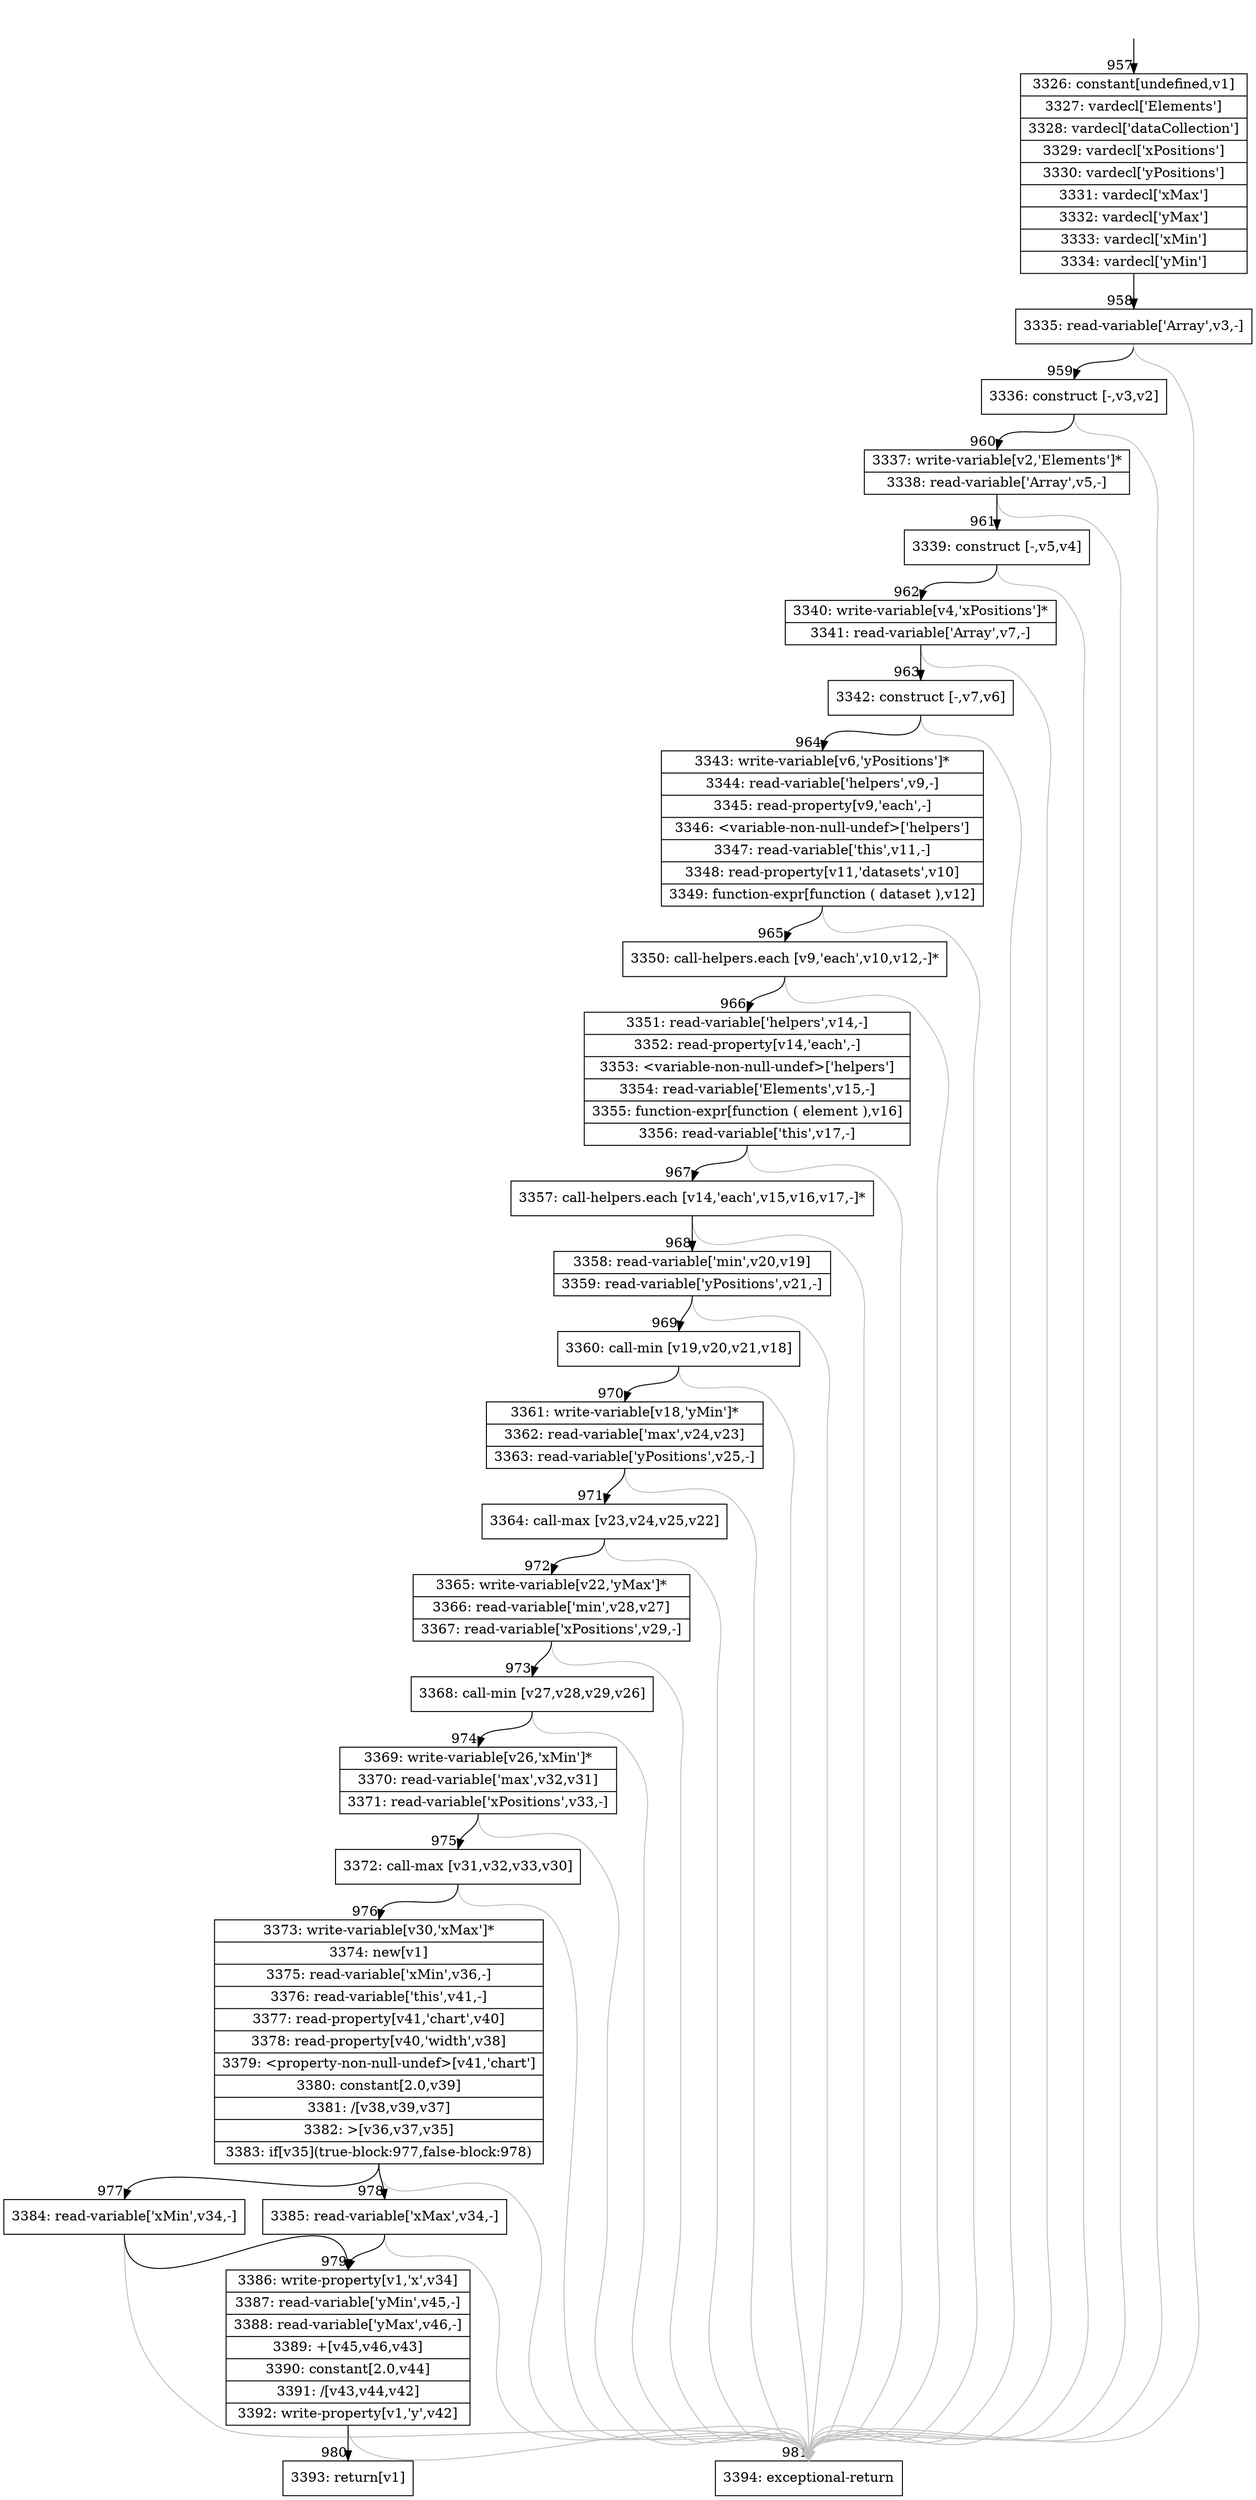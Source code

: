 digraph {
rankdir="TD"
BB_entry104[shape=none,label=""];
BB_entry104 -> BB957 [tailport=s, headport=n, headlabel="    957"]
BB957 [shape=record label="{3326: constant[undefined,v1]|3327: vardecl['Elements']|3328: vardecl['dataCollection']|3329: vardecl['xPositions']|3330: vardecl['yPositions']|3331: vardecl['xMax']|3332: vardecl['yMax']|3333: vardecl['xMin']|3334: vardecl['yMin']}" ] 
BB957 -> BB958 [tailport=s, headport=n, headlabel="      958"]
BB958 [shape=record label="{3335: read-variable['Array',v3,-]}" ] 
BB958 -> BB959 [tailport=s, headport=n, headlabel="      959"]
BB958 -> BB981 [tailport=s, headport=n, color=gray, headlabel="      981"]
BB959 [shape=record label="{3336: construct [-,v3,v2]}" ] 
BB959 -> BB960 [tailport=s, headport=n, headlabel="      960"]
BB959 -> BB981 [tailport=s, headport=n, color=gray]
BB960 [shape=record label="{3337: write-variable[v2,'Elements']*|3338: read-variable['Array',v5,-]}" ] 
BB960 -> BB961 [tailport=s, headport=n, headlabel="      961"]
BB960 -> BB981 [tailport=s, headport=n, color=gray]
BB961 [shape=record label="{3339: construct [-,v5,v4]}" ] 
BB961 -> BB962 [tailport=s, headport=n, headlabel="      962"]
BB961 -> BB981 [tailport=s, headport=n, color=gray]
BB962 [shape=record label="{3340: write-variable[v4,'xPositions']*|3341: read-variable['Array',v7,-]}" ] 
BB962 -> BB963 [tailport=s, headport=n, headlabel="      963"]
BB962 -> BB981 [tailport=s, headport=n, color=gray]
BB963 [shape=record label="{3342: construct [-,v7,v6]}" ] 
BB963 -> BB964 [tailport=s, headport=n, headlabel="      964"]
BB963 -> BB981 [tailport=s, headport=n, color=gray]
BB964 [shape=record label="{3343: write-variable[v6,'yPositions']*|3344: read-variable['helpers',v9,-]|3345: read-property[v9,'each',-]|3346: \<variable-non-null-undef\>['helpers']|3347: read-variable['this',v11,-]|3348: read-property[v11,'datasets',v10]|3349: function-expr[function ( dataset ),v12]}" ] 
BB964 -> BB965 [tailport=s, headport=n, headlabel="      965"]
BB964 -> BB981 [tailport=s, headport=n, color=gray]
BB965 [shape=record label="{3350: call-helpers.each [v9,'each',v10,v12,-]*}" ] 
BB965 -> BB966 [tailport=s, headport=n, headlabel="      966"]
BB965 -> BB981 [tailport=s, headport=n, color=gray]
BB966 [shape=record label="{3351: read-variable['helpers',v14,-]|3352: read-property[v14,'each',-]|3353: \<variable-non-null-undef\>['helpers']|3354: read-variable['Elements',v15,-]|3355: function-expr[function ( element ),v16]|3356: read-variable['this',v17,-]}" ] 
BB966 -> BB967 [tailport=s, headport=n, headlabel="      967"]
BB966 -> BB981 [tailport=s, headport=n, color=gray]
BB967 [shape=record label="{3357: call-helpers.each [v14,'each',v15,v16,v17,-]*}" ] 
BB967 -> BB968 [tailport=s, headport=n, headlabel="      968"]
BB967 -> BB981 [tailport=s, headport=n, color=gray]
BB968 [shape=record label="{3358: read-variable['min',v20,v19]|3359: read-variable['yPositions',v21,-]}" ] 
BB968 -> BB969 [tailport=s, headport=n, headlabel="      969"]
BB968 -> BB981 [tailport=s, headport=n, color=gray]
BB969 [shape=record label="{3360: call-min [v19,v20,v21,v18]}" ] 
BB969 -> BB970 [tailport=s, headport=n, headlabel="      970"]
BB969 -> BB981 [tailport=s, headport=n, color=gray]
BB970 [shape=record label="{3361: write-variable[v18,'yMin']*|3362: read-variable['max',v24,v23]|3363: read-variable['yPositions',v25,-]}" ] 
BB970 -> BB971 [tailport=s, headport=n, headlabel="      971"]
BB970 -> BB981 [tailport=s, headport=n, color=gray]
BB971 [shape=record label="{3364: call-max [v23,v24,v25,v22]}" ] 
BB971 -> BB972 [tailport=s, headport=n, headlabel="      972"]
BB971 -> BB981 [tailport=s, headport=n, color=gray]
BB972 [shape=record label="{3365: write-variable[v22,'yMax']*|3366: read-variable['min',v28,v27]|3367: read-variable['xPositions',v29,-]}" ] 
BB972 -> BB973 [tailport=s, headport=n, headlabel="      973"]
BB972 -> BB981 [tailport=s, headport=n, color=gray]
BB973 [shape=record label="{3368: call-min [v27,v28,v29,v26]}" ] 
BB973 -> BB974 [tailport=s, headport=n, headlabel="      974"]
BB973 -> BB981 [tailport=s, headport=n, color=gray]
BB974 [shape=record label="{3369: write-variable[v26,'xMin']*|3370: read-variable['max',v32,v31]|3371: read-variable['xPositions',v33,-]}" ] 
BB974 -> BB975 [tailport=s, headport=n, headlabel="      975"]
BB974 -> BB981 [tailport=s, headport=n, color=gray]
BB975 [shape=record label="{3372: call-max [v31,v32,v33,v30]}" ] 
BB975 -> BB976 [tailport=s, headport=n, headlabel="      976"]
BB975 -> BB981 [tailport=s, headport=n, color=gray]
BB976 [shape=record label="{3373: write-variable[v30,'xMax']*|3374: new[v1]|3375: read-variable['xMin',v36,-]|3376: read-variable['this',v41,-]|3377: read-property[v41,'chart',v40]|3378: read-property[v40,'width',v38]|3379: \<property-non-null-undef\>[v41,'chart']|3380: constant[2.0,v39]|3381: /[v38,v39,v37]|3382: \>[v36,v37,v35]|3383: if[v35](true-block:977,false-block:978)}" ] 
BB976 -> BB977 [tailport=s, headport=n, headlabel="      977"]
BB976 -> BB978 [tailport=s, headport=n, headlabel="      978"]
BB976 -> BB981 [tailport=s, headport=n, color=gray]
BB977 [shape=record label="{3384: read-variable['xMin',v34,-]}" ] 
BB977 -> BB979 [tailport=s, headport=n, headlabel="      979"]
BB977 -> BB981 [tailport=s, headport=n, color=gray]
BB978 [shape=record label="{3385: read-variable['xMax',v34,-]}" ] 
BB978 -> BB979 [tailport=s, headport=n]
BB978 -> BB981 [tailport=s, headport=n, color=gray]
BB979 [shape=record label="{3386: write-property[v1,'x',v34]|3387: read-variable['yMin',v45,-]|3388: read-variable['yMax',v46,-]|3389: +[v45,v46,v43]|3390: constant[2.0,v44]|3391: /[v43,v44,v42]|3392: write-property[v1,'y',v42]}" ] 
BB979 -> BB980 [tailport=s, headport=n, headlabel="      980"]
BB979 -> BB981 [tailport=s, headport=n, color=gray]
BB980 [shape=record label="{3393: return[v1]}" ] 
BB981 [shape=record label="{3394: exceptional-return}" ] 
//#$~ 995
}
